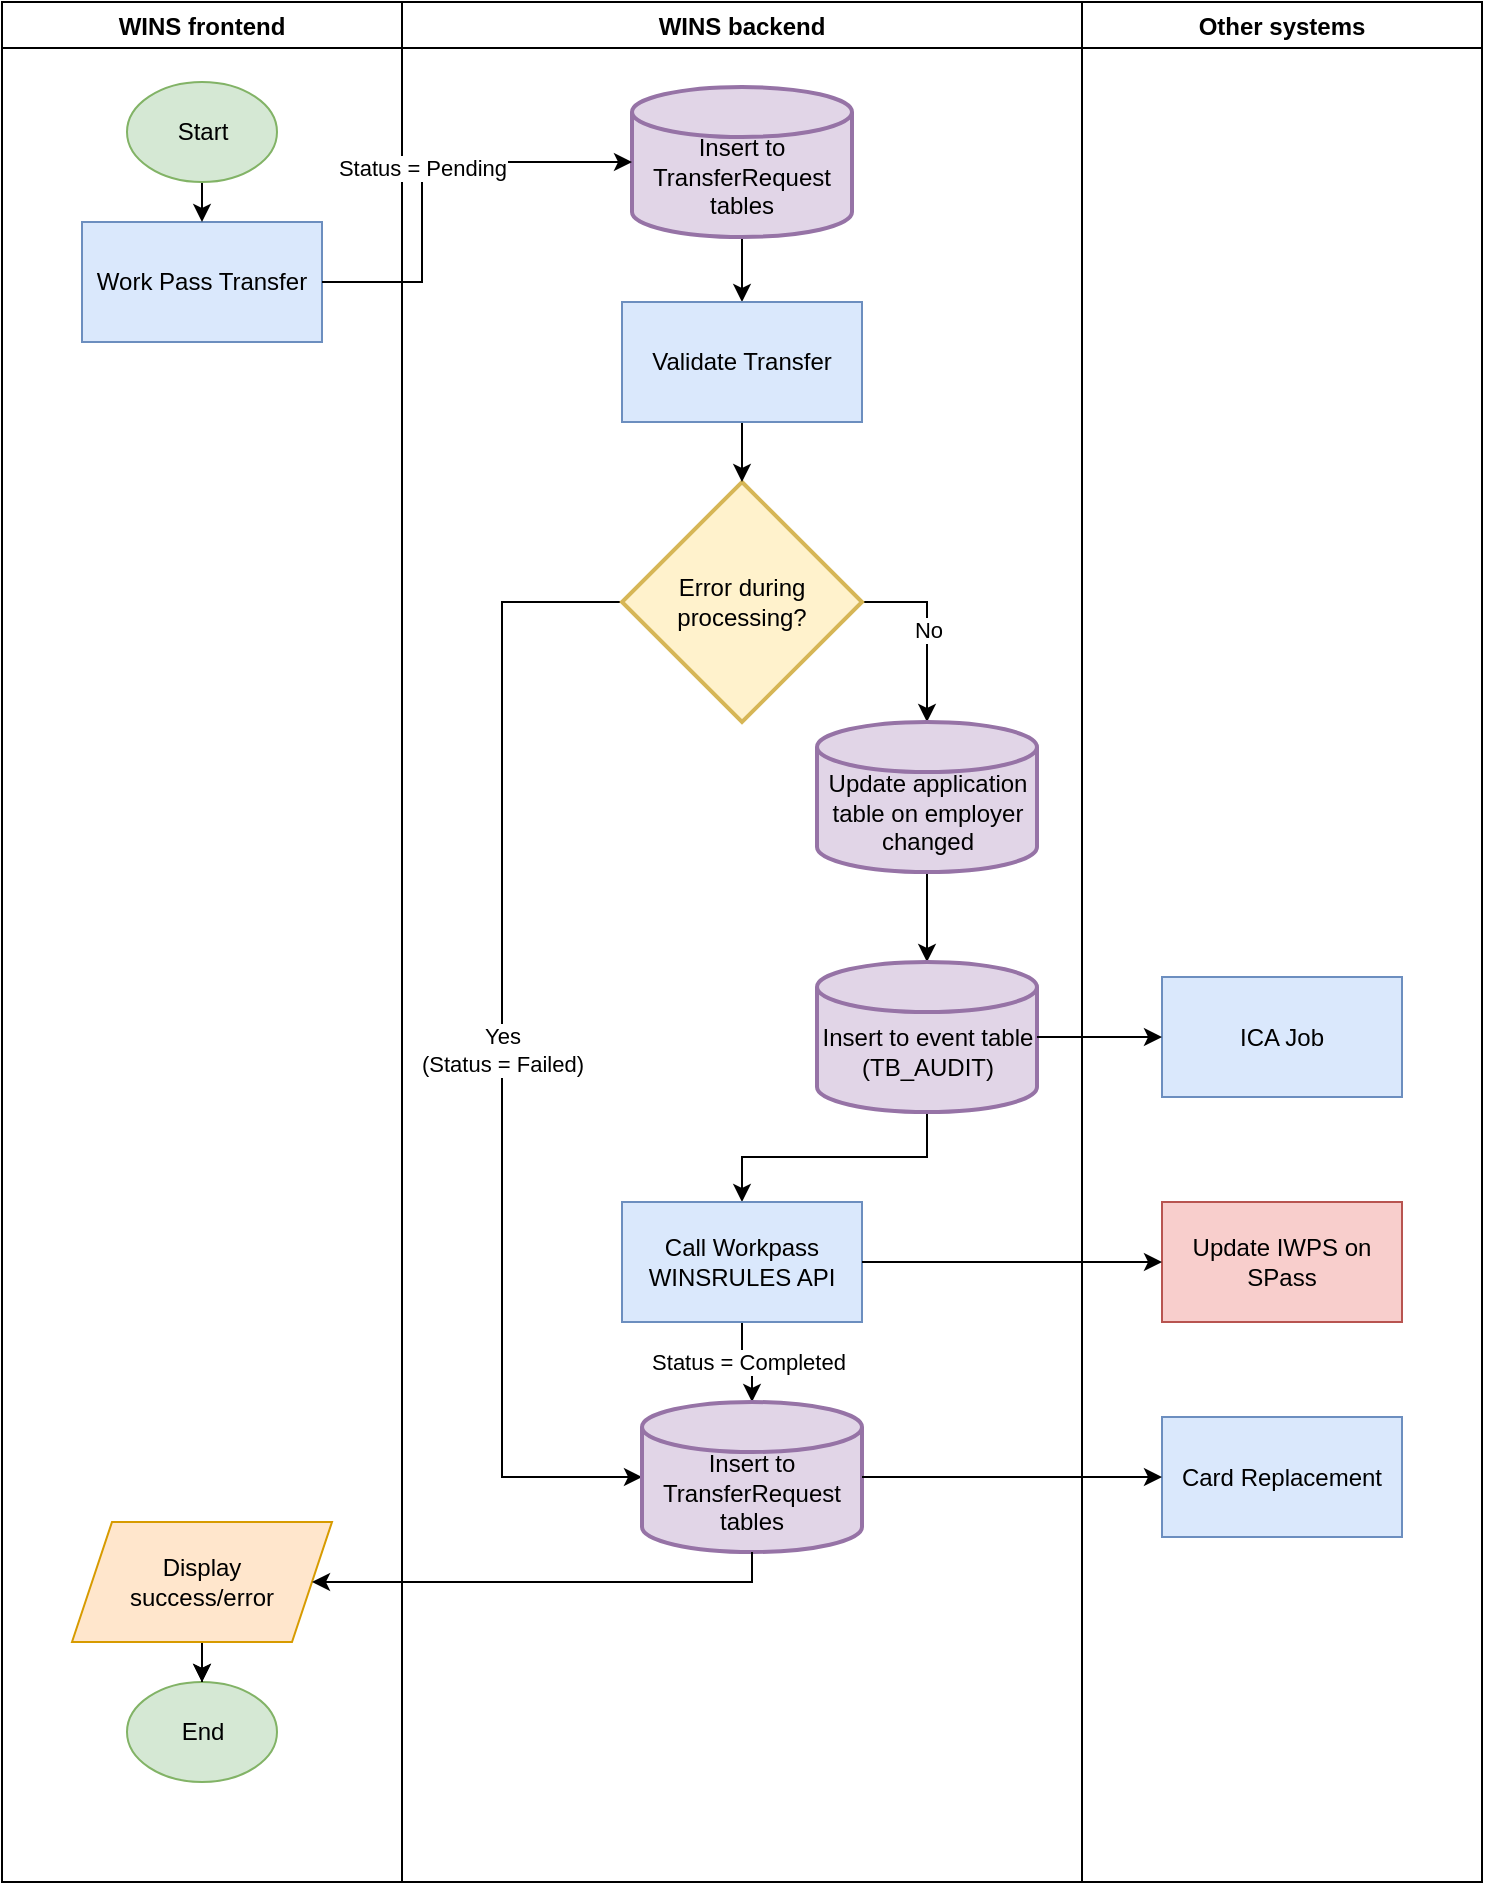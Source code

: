 <mxfile version="20.0.3" type="github">
  <diagram id="BOh7agUmf3UPWmB1qQId" name="Page-1">
    <mxGraphModel dx="1422" dy="794" grid="1" gridSize="10" guides="1" tooltips="1" connect="1" arrows="1" fold="1" page="1" pageScale="1" pageWidth="850" pageHeight="1100" math="0" shadow="0">
      <root>
        <mxCell id="0" />
        <mxCell id="1" parent="0" />
        <mxCell id="IvsaoeaK_1PKzHFkuY8C-30" value="WINS frontend" style="swimlane;" parent="1" vertex="1">
          <mxGeometry x="30" y="20" width="200" height="940" as="geometry" />
        </mxCell>
        <mxCell id="IvsaoeaK_1PKzHFkuY8C-33" value="Work Pass Transfer" style="rounded=0;whiteSpace=wrap;html=1;fillColor=#dae8fc;strokeColor=#6c8ebf;" parent="IvsaoeaK_1PKzHFkuY8C-30" vertex="1">
          <mxGeometry x="40" y="110" width="120" height="60" as="geometry" />
        </mxCell>
        <mxCell id="IvsaoeaK_1PKzHFkuY8C-45" value="End" style="ellipse;whiteSpace=wrap;html=1;fillColor=#d5e8d4;strokeColor=#82b366;" parent="IvsaoeaK_1PKzHFkuY8C-30" vertex="1">
          <mxGeometry x="62.5" y="840" width="75" height="50" as="geometry" />
        </mxCell>
        <mxCell id="tJUJZoD9L9fZRlQm-8lW-8" value="" style="edgeStyle=orthogonalEdgeStyle;rounded=0;orthogonalLoop=1;jettySize=auto;html=1;" edge="1" parent="IvsaoeaK_1PKzHFkuY8C-30" source="IvsaoeaK_1PKzHFkuY8C-58" target="IvsaoeaK_1PKzHFkuY8C-45">
          <mxGeometry relative="1" as="geometry" />
        </mxCell>
        <mxCell id="IvsaoeaK_1PKzHFkuY8C-58" value="Display&lt;br&gt;success/error" style="shape=parallelogram;perimeter=parallelogramPerimeter;whiteSpace=wrap;html=1;fixedSize=1;fillColor=#ffe6cc;strokeColor=#d79b00;" parent="IvsaoeaK_1PKzHFkuY8C-30" vertex="1">
          <mxGeometry x="35" y="760" width="130" height="60" as="geometry" />
        </mxCell>
        <mxCell id="IvsaoeaK_1PKzHFkuY8C-62" style="edgeStyle=orthogonalEdgeStyle;rounded=0;orthogonalLoop=1;jettySize=auto;html=1;entryX=0.5;entryY=0;entryDx=0;entryDy=0;" parent="IvsaoeaK_1PKzHFkuY8C-30" target="IvsaoeaK_1PKzHFkuY8C-45" edge="1">
          <mxGeometry relative="1" as="geometry">
            <mxPoint x="100" y="822.5" as="sourcePoint" />
          </mxGeometry>
        </mxCell>
        <mxCell id="tJUJZoD9L9fZRlQm-8lW-6" style="edgeStyle=orthogonalEdgeStyle;rounded=0;orthogonalLoop=1;jettySize=auto;html=1;exitX=0.5;exitY=1;exitDx=0;exitDy=0;entryX=0.5;entryY=0;entryDx=0;entryDy=0;" edge="1" parent="IvsaoeaK_1PKzHFkuY8C-30" source="IvsaoeaK_1PKzHFkuY8C-2" target="IvsaoeaK_1PKzHFkuY8C-33">
          <mxGeometry relative="1" as="geometry" />
        </mxCell>
        <mxCell id="IvsaoeaK_1PKzHFkuY8C-2" value="Start" style="ellipse;whiteSpace=wrap;html=1;fillColor=#d5e8d4;strokeColor=#82b366;" parent="IvsaoeaK_1PKzHFkuY8C-30" vertex="1">
          <mxGeometry x="62.5" y="40" width="75" height="50" as="geometry" />
        </mxCell>
        <mxCell id="IvsaoeaK_1PKzHFkuY8C-31" value="WINS backend" style="swimlane;" parent="1" vertex="1">
          <mxGeometry x="230" y="20" width="340" height="940" as="geometry" />
        </mxCell>
        <mxCell id="Phatp9sZORNLYv30HOCq-11" style="edgeStyle=orthogonalEdgeStyle;rounded=0;orthogonalLoop=1;jettySize=auto;html=1;exitX=0.5;exitY=1;exitDx=0;exitDy=0;exitPerimeter=0;entryX=0.5;entryY=0;entryDx=0;entryDy=0;" parent="IvsaoeaK_1PKzHFkuY8C-31" source="IvsaoeaK_1PKzHFkuY8C-34" target="Phatp9sZORNLYv30HOCq-10" edge="1">
          <mxGeometry relative="1" as="geometry" />
        </mxCell>
        <mxCell id="IvsaoeaK_1PKzHFkuY8C-34" value="&lt;br&gt;Insert to TransferRequest tables" style="strokeWidth=2;html=1;shape=mxgraph.flowchart.database;whiteSpace=wrap;fillColor=#e1d5e7;strokeColor=#9673a6;" parent="IvsaoeaK_1PKzHFkuY8C-31" vertex="1">
          <mxGeometry x="115" y="42.5" width="110" height="75" as="geometry" />
        </mxCell>
        <mxCell id="IvsaoeaK_1PKzHFkuY8C-73" value="No" style="edgeStyle=orthogonalEdgeStyle;rounded=0;orthogonalLoop=1;jettySize=auto;html=1;exitX=1;exitY=0.5;exitDx=0;exitDy=0;exitPerimeter=0;entryX=0.5;entryY=0;entryDx=0;entryDy=0;entryPerimeter=0;" parent="IvsaoeaK_1PKzHFkuY8C-31" source="IvsaoeaK_1PKzHFkuY8C-37" target="IvsaoeaK_1PKzHFkuY8C-39" edge="1">
          <mxGeometry relative="1" as="geometry" />
        </mxCell>
        <mxCell id="tJUJZoD9L9fZRlQm-8lW-5" value="Yes&lt;br&gt;(Status = Failed)" style="edgeStyle=orthogonalEdgeStyle;rounded=0;orthogonalLoop=1;jettySize=auto;html=1;exitX=0;exitY=0.5;exitDx=0;exitDy=0;exitPerimeter=0;entryX=0;entryY=0.5;entryDx=0;entryDy=0;entryPerimeter=0;" edge="1" parent="IvsaoeaK_1PKzHFkuY8C-31" source="IvsaoeaK_1PKzHFkuY8C-37" target="Phatp9sZORNLYv30HOCq-13">
          <mxGeometry relative="1" as="geometry">
            <Array as="points">
              <mxPoint x="50" y="300" />
              <mxPoint x="50" y="738" />
            </Array>
          </mxGeometry>
        </mxCell>
        <mxCell id="IvsaoeaK_1PKzHFkuY8C-37" value="Error during processing?" style="strokeWidth=2;html=1;shape=mxgraph.flowchart.decision;whiteSpace=wrap;fillColor=#fff2cc;strokeColor=#d6b656;" parent="IvsaoeaK_1PKzHFkuY8C-31" vertex="1">
          <mxGeometry x="110" y="240" width="120" height="120" as="geometry" />
        </mxCell>
        <mxCell id="Phatp9sZORNLYv30HOCq-16" style="edgeStyle=orthogonalEdgeStyle;rounded=0;orthogonalLoop=1;jettySize=auto;html=1;exitX=0.5;exitY=1;exitDx=0;exitDy=0;exitPerimeter=0;entryX=0.5;entryY=0;entryDx=0;entryDy=0;entryPerimeter=0;" parent="IvsaoeaK_1PKzHFkuY8C-31" source="IvsaoeaK_1PKzHFkuY8C-39" target="IvsaoeaK_1PKzHFkuY8C-40" edge="1">
          <mxGeometry relative="1" as="geometry" />
        </mxCell>
        <mxCell id="IvsaoeaK_1PKzHFkuY8C-39" value="&lt;br&gt;Update application table on employer changed" style="strokeWidth=2;html=1;shape=mxgraph.flowchart.database;whiteSpace=wrap;fillColor=#e1d5e7;strokeColor=#9673a6;" parent="IvsaoeaK_1PKzHFkuY8C-31" vertex="1">
          <mxGeometry x="207.5" y="360" width="110" height="75" as="geometry" />
        </mxCell>
        <mxCell id="tJUJZoD9L9fZRlQm-8lW-1" style="edgeStyle=orthogonalEdgeStyle;rounded=0;orthogonalLoop=1;jettySize=auto;html=1;exitX=0.5;exitY=1;exitDx=0;exitDy=0;exitPerimeter=0;entryX=0.5;entryY=0;entryDx=0;entryDy=0;" edge="1" parent="IvsaoeaK_1PKzHFkuY8C-31" source="IvsaoeaK_1PKzHFkuY8C-40" target="IvsaoeaK_1PKzHFkuY8C-42">
          <mxGeometry relative="1" as="geometry" />
        </mxCell>
        <mxCell id="IvsaoeaK_1PKzHFkuY8C-40" value="&lt;br&gt;Insert to event table (TB_AUDIT)" style="strokeWidth=2;html=1;shape=mxgraph.flowchart.database;whiteSpace=wrap;fillColor=#e1d5e7;strokeColor=#9673a6;" parent="IvsaoeaK_1PKzHFkuY8C-31" vertex="1">
          <mxGeometry x="207.5" y="480" width="110" height="75" as="geometry" />
        </mxCell>
        <mxCell id="tJUJZoD9L9fZRlQm-8lW-2" value="Status = Completed" style="edgeStyle=orthogonalEdgeStyle;rounded=0;orthogonalLoop=1;jettySize=auto;html=1;exitX=0.5;exitY=1;exitDx=0;exitDy=0;entryX=0.5;entryY=0;entryDx=0;entryDy=0;entryPerimeter=0;" edge="1" parent="IvsaoeaK_1PKzHFkuY8C-31" source="IvsaoeaK_1PKzHFkuY8C-42" target="Phatp9sZORNLYv30HOCq-13">
          <mxGeometry relative="1" as="geometry" />
        </mxCell>
        <mxCell id="IvsaoeaK_1PKzHFkuY8C-42" value="Call Workpass WINSRULES API" style="rounded=0;whiteSpace=wrap;html=1;fillColor=#dae8fc;strokeColor=#6c8ebf;" parent="IvsaoeaK_1PKzHFkuY8C-31" vertex="1">
          <mxGeometry x="110" y="600" width="120" height="60" as="geometry" />
        </mxCell>
        <mxCell id="Phatp9sZORNLYv30HOCq-12" style="edgeStyle=orthogonalEdgeStyle;rounded=0;orthogonalLoop=1;jettySize=auto;html=1;exitX=0.5;exitY=1;exitDx=0;exitDy=0;entryX=0.5;entryY=0;entryDx=0;entryDy=0;entryPerimeter=0;" parent="IvsaoeaK_1PKzHFkuY8C-31" source="Phatp9sZORNLYv30HOCq-10" target="IvsaoeaK_1PKzHFkuY8C-37" edge="1">
          <mxGeometry relative="1" as="geometry" />
        </mxCell>
        <mxCell id="Phatp9sZORNLYv30HOCq-10" value="Validate Transfer" style="rounded=0;whiteSpace=wrap;html=1;fillColor=#dae8fc;strokeColor=#6c8ebf;" parent="IvsaoeaK_1PKzHFkuY8C-31" vertex="1">
          <mxGeometry x="110" y="150" width="120" height="60" as="geometry" />
        </mxCell>
        <mxCell id="Phatp9sZORNLYv30HOCq-13" value="&lt;br&gt;Insert to TransferRequest tables" style="strokeWidth=2;html=1;shape=mxgraph.flowchart.database;whiteSpace=wrap;fillColor=#e1d5e7;strokeColor=#9673a6;" parent="IvsaoeaK_1PKzHFkuY8C-31" vertex="1">
          <mxGeometry x="120" y="700" width="110" height="75" as="geometry" />
        </mxCell>
        <mxCell id="IvsaoeaK_1PKzHFkuY8C-32" value="Other systems" style="swimlane;" parent="1" vertex="1">
          <mxGeometry x="570" y="20" width="200" height="940" as="geometry" />
        </mxCell>
        <mxCell id="IvsaoeaK_1PKzHFkuY8C-41" value="ICA Job" style="rounded=0;whiteSpace=wrap;html=1;fillColor=#dae8fc;strokeColor=#6c8ebf;" parent="IvsaoeaK_1PKzHFkuY8C-32" vertex="1">
          <mxGeometry x="40" y="487.5" width="120" height="60" as="geometry" />
        </mxCell>
        <mxCell id="IvsaoeaK_1PKzHFkuY8C-43" value="Update IWPS on SPass" style="rounded=0;whiteSpace=wrap;html=1;fillColor=#f8cecc;strokeColor=#b85450;" parent="IvsaoeaK_1PKzHFkuY8C-32" vertex="1">
          <mxGeometry x="40" y="600" width="120" height="60" as="geometry" />
        </mxCell>
        <mxCell id="IvsaoeaK_1PKzHFkuY8C-56" value="Card Replacement" style="rounded=0;whiteSpace=wrap;html=1;fillColor=#dae8fc;strokeColor=#6c8ebf;" parent="IvsaoeaK_1PKzHFkuY8C-32" vertex="1">
          <mxGeometry x="40" y="707.5" width="120" height="60" as="geometry" />
        </mxCell>
        <mxCell id="IvsaoeaK_1PKzHFkuY8C-44" style="edgeStyle=orthogonalEdgeStyle;rounded=0;orthogonalLoop=1;jettySize=auto;html=1;exitX=1;exitY=0.5;exitDx=0;exitDy=0;entryX=0;entryY=0.5;entryDx=0;entryDy=0;" parent="1" source="IvsaoeaK_1PKzHFkuY8C-42" target="IvsaoeaK_1PKzHFkuY8C-43" edge="1">
          <mxGeometry relative="1" as="geometry" />
        </mxCell>
        <mxCell id="IvsaoeaK_1PKzHFkuY8C-69" value="Status = Pending" style="edgeStyle=orthogonalEdgeStyle;rounded=0;orthogonalLoop=1;jettySize=auto;html=1;exitX=1;exitY=0.5;exitDx=0;exitDy=0;entryX=0;entryY=0.5;entryDx=0;entryDy=0;entryPerimeter=0;" parent="1" source="IvsaoeaK_1PKzHFkuY8C-33" target="IvsaoeaK_1PKzHFkuY8C-34" edge="1">
          <mxGeometry relative="1" as="geometry">
            <Array as="points">
              <mxPoint x="240" y="160" />
              <mxPoint x="240" y="100" />
            </Array>
          </mxGeometry>
        </mxCell>
        <mxCell id="IvsaoeaK_1PKzHFkuY8C-79" style="edgeStyle=orthogonalEdgeStyle;rounded=0;orthogonalLoop=1;jettySize=auto;html=1;exitX=1;exitY=0.5;exitDx=0;exitDy=0;exitPerimeter=0;entryX=0;entryY=0.5;entryDx=0;entryDy=0;" parent="1" source="IvsaoeaK_1PKzHFkuY8C-40" target="IvsaoeaK_1PKzHFkuY8C-41" edge="1">
          <mxGeometry relative="1" as="geometry" />
        </mxCell>
        <mxCell id="tJUJZoD9L9fZRlQm-8lW-7" style="edgeStyle=orthogonalEdgeStyle;rounded=0;orthogonalLoop=1;jettySize=auto;html=1;exitX=1;exitY=0.5;exitDx=0;exitDy=0;exitPerimeter=0;entryX=0;entryY=0.5;entryDx=0;entryDy=0;" edge="1" parent="1" source="Phatp9sZORNLYv30HOCq-13" target="IvsaoeaK_1PKzHFkuY8C-56">
          <mxGeometry relative="1" as="geometry" />
        </mxCell>
        <mxCell id="tJUJZoD9L9fZRlQm-8lW-9" style="edgeStyle=orthogonalEdgeStyle;rounded=0;orthogonalLoop=1;jettySize=auto;html=1;exitX=0.5;exitY=1;exitDx=0;exitDy=0;exitPerimeter=0;entryX=1;entryY=0.5;entryDx=0;entryDy=0;" edge="1" parent="1" source="Phatp9sZORNLYv30HOCq-13" target="IvsaoeaK_1PKzHFkuY8C-58">
          <mxGeometry relative="1" as="geometry">
            <Array as="points">
              <mxPoint x="405" y="810" />
            </Array>
          </mxGeometry>
        </mxCell>
      </root>
    </mxGraphModel>
  </diagram>
</mxfile>

